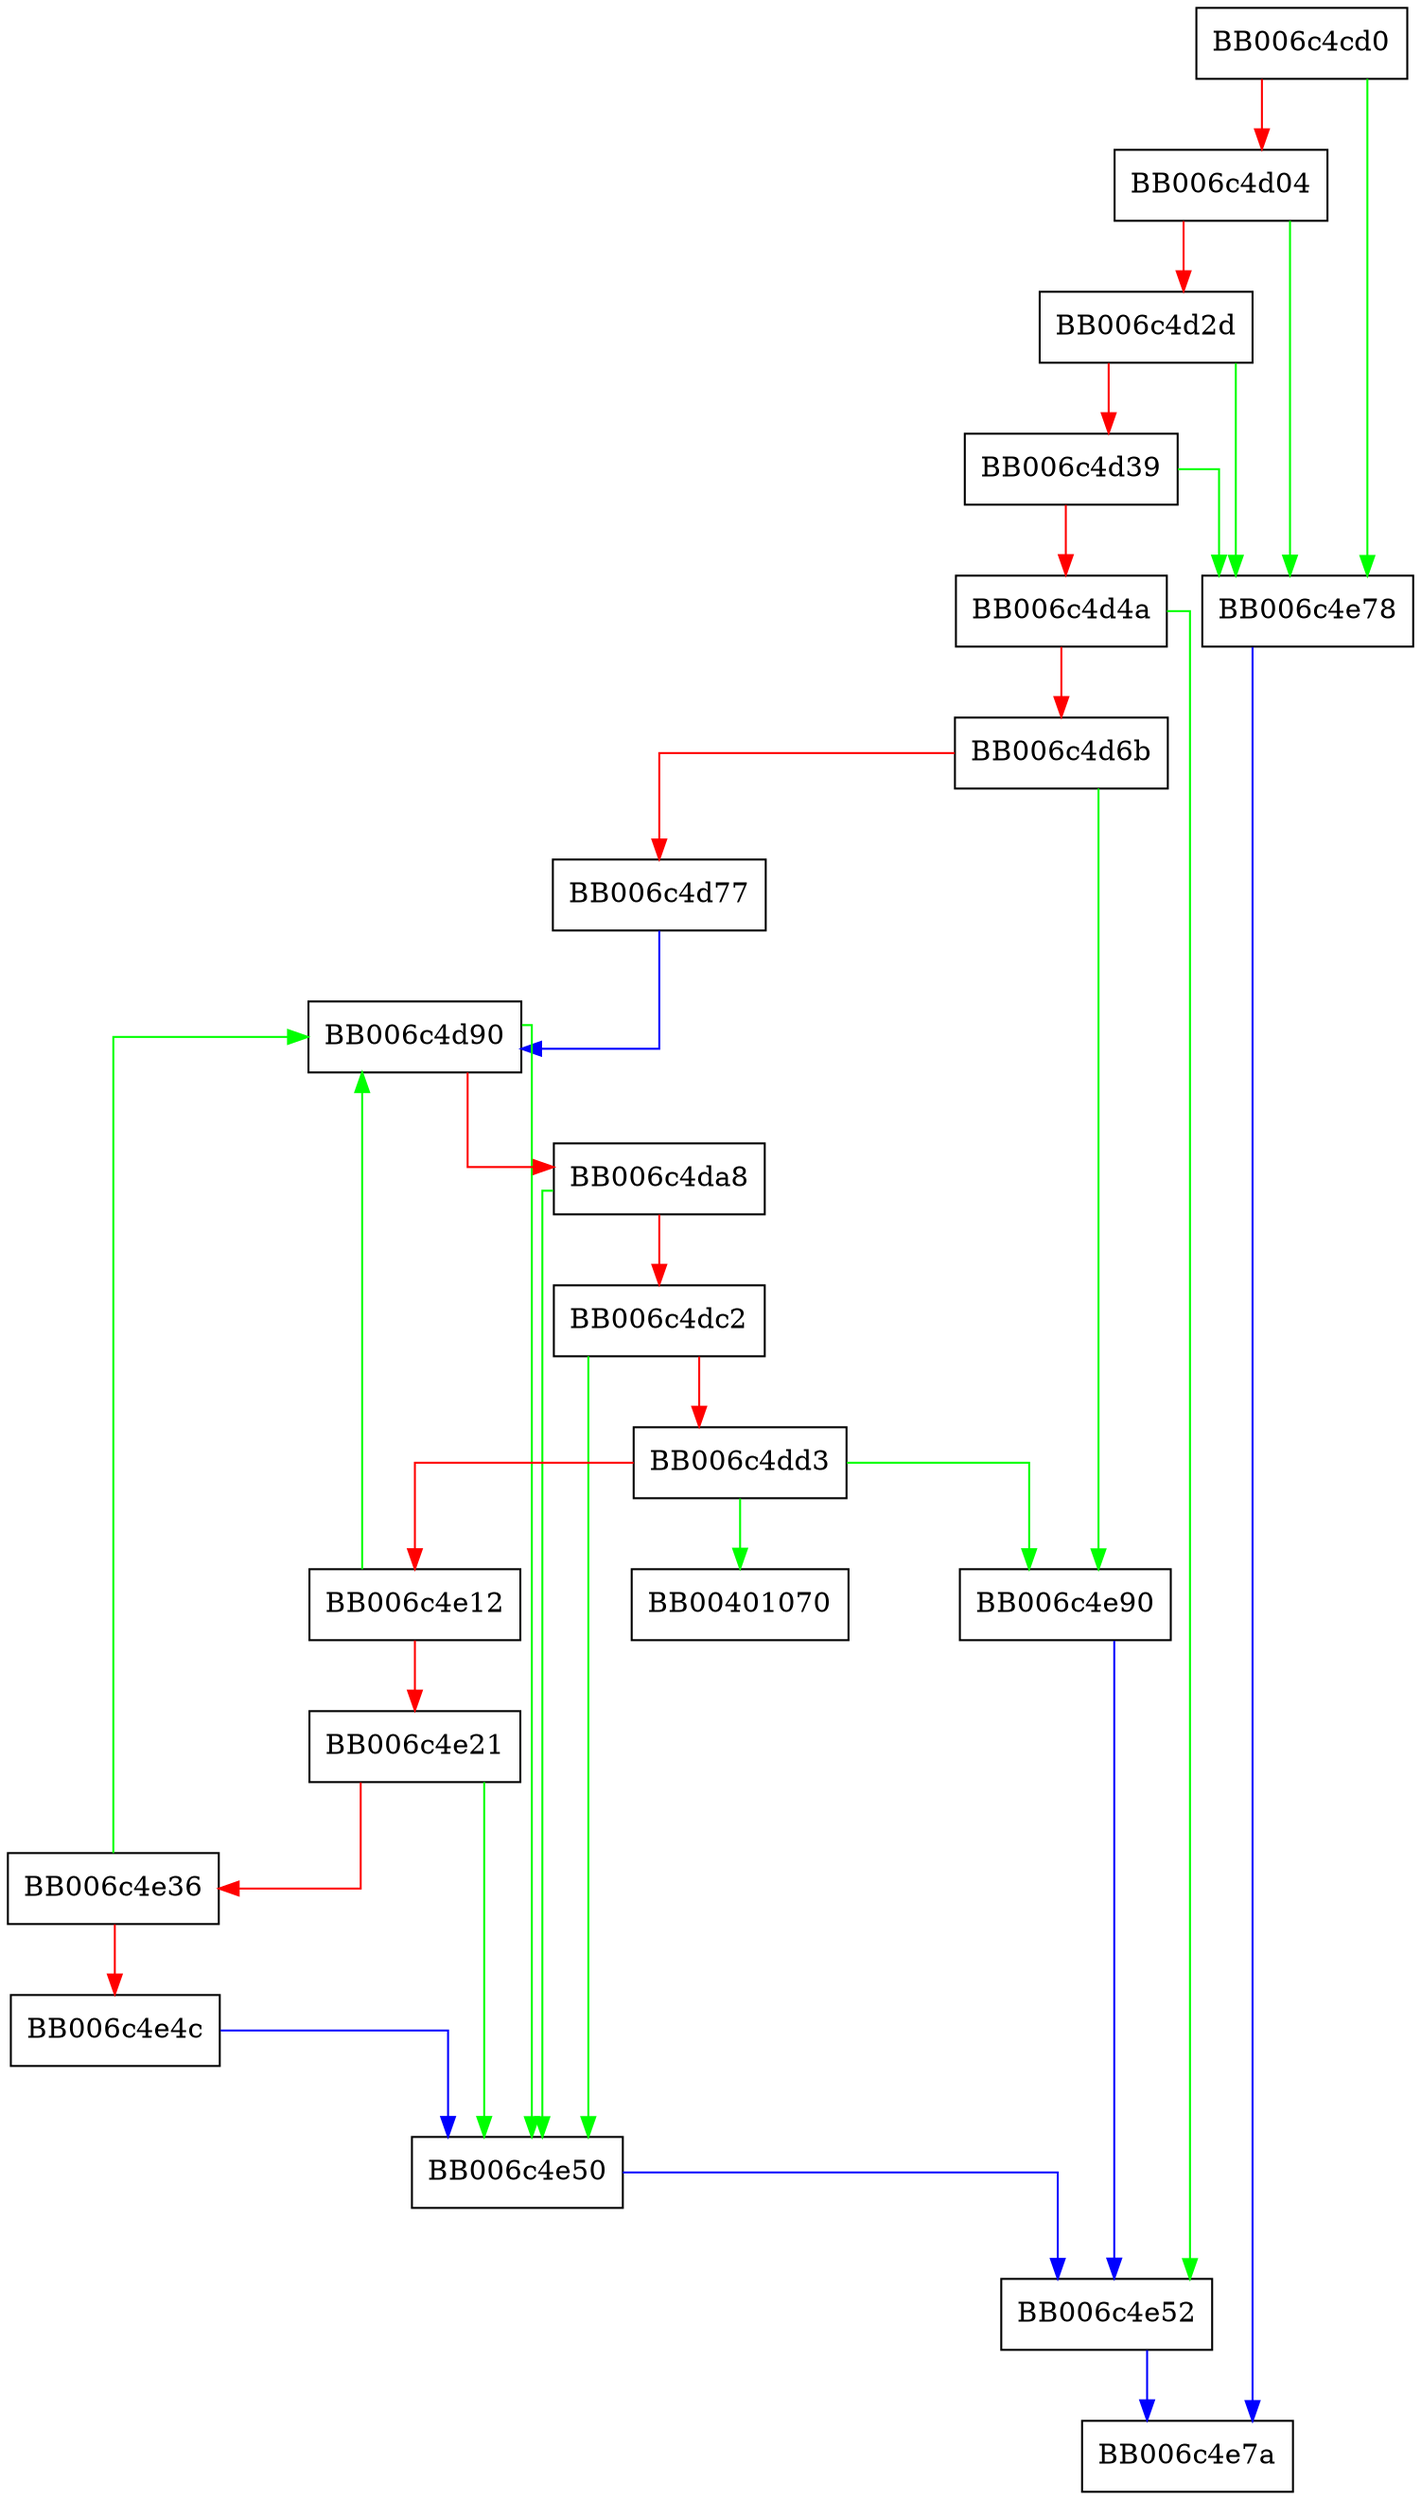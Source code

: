 digraph HKDF_Expand {
  node [shape="box"];
  graph [splines=ortho];
  BB006c4cd0 -> BB006c4e78 [color="green"];
  BB006c4cd0 -> BB006c4d04 [color="red"];
  BB006c4d04 -> BB006c4e78 [color="green"];
  BB006c4d04 -> BB006c4d2d [color="red"];
  BB006c4d2d -> BB006c4e78 [color="green"];
  BB006c4d2d -> BB006c4d39 [color="red"];
  BB006c4d39 -> BB006c4e78 [color="green"];
  BB006c4d39 -> BB006c4d4a [color="red"];
  BB006c4d4a -> BB006c4e52 [color="green"];
  BB006c4d4a -> BB006c4d6b [color="red"];
  BB006c4d6b -> BB006c4e90 [color="green"];
  BB006c4d6b -> BB006c4d77 [color="red"];
  BB006c4d77 -> BB006c4d90 [color="blue"];
  BB006c4d90 -> BB006c4e50 [color="green"];
  BB006c4d90 -> BB006c4da8 [color="red"];
  BB006c4da8 -> BB006c4e50 [color="green"];
  BB006c4da8 -> BB006c4dc2 [color="red"];
  BB006c4dc2 -> BB006c4e50 [color="green"];
  BB006c4dc2 -> BB006c4dd3 [color="red"];
  BB006c4dd3 -> BB00401070 [color="green"];
  BB006c4dd3 -> BB006c4e90 [color="green"];
  BB006c4dd3 -> BB006c4e12 [color="red"];
  BB006c4e12 -> BB006c4d90 [color="green"];
  BB006c4e12 -> BB006c4e21 [color="red"];
  BB006c4e21 -> BB006c4e50 [color="green"];
  BB006c4e21 -> BB006c4e36 [color="red"];
  BB006c4e36 -> BB006c4d90 [color="green"];
  BB006c4e36 -> BB006c4e4c [color="red"];
  BB006c4e4c -> BB006c4e50 [color="blue"];
  BB006c4e50 -> BB006c4e52 [color="blue"];
  BB006c4e52 -> BB006c4e7a [color="blue"];
  BB006c4e78 -> BB006c4e7a [color="blue"];
  BB006c4e90 -> BB006c4e52 [color="blue"];
}